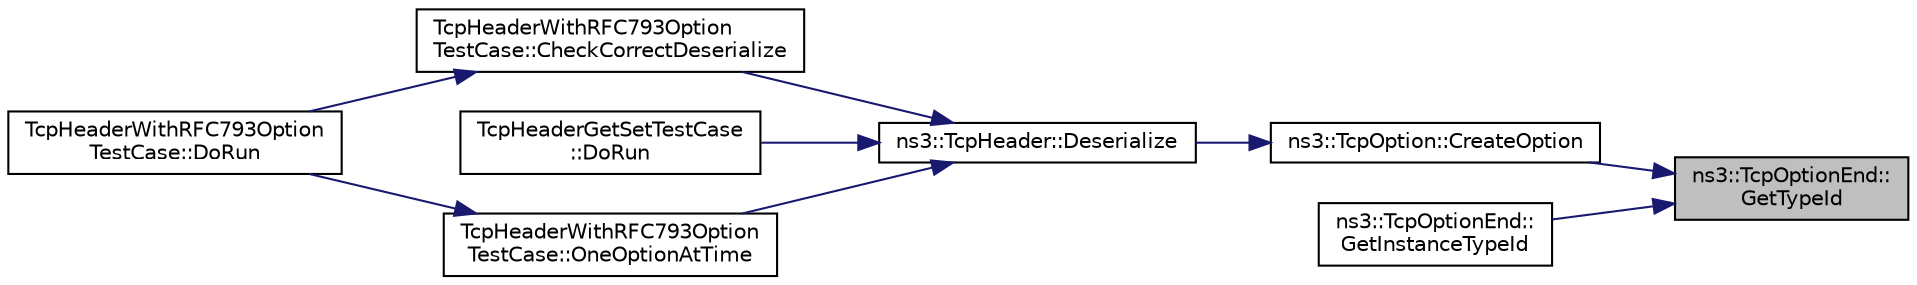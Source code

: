 digraph "ns3::TcpOptionEnd::GetTypeId"
{
 // LATEX_PDF_SIZE
  edge [fontname="Helvetica",fontsize="10",labelfontname="Helvetica",labelfontsize="10"];
  node [fontname="Helvetica",fontsize="10",shape=record];
  rankdir="RL";
  Node1 [label="ns3::TcpOptionEnd::\lGetTypeId",height=0.2,width=0.4,color="black", fillcolor="grey75", style="filled", fontcolor="black",tooltip="Get the type ID."];
  Node1 -> Node2 [dir="back",color="midnightblue",fontsize="10",style="solid",fontname="Helvetica"];
  Node2 [label="ns3::TcpOption::CreateOption",height=0.2,width=0.4,color="black", fillcolor="white", style="filled",URL="$classns3_1_1_tcp_option.html#a342764c94f23eae9c093534312f7a5d4",tooltip="Creates an option."];
  Node2 -> Node3 [dir="back",color="midnightblue",fontsize="10",style="solid",fontname="Helvetica"];
  Node3 [label="ns3::TcpHeader::Deserialize",height=0.2,width=0.4,color="black", fillcolor="white", style="filled",URL="$classns3_1_1_tcp_header.html#ac9ebbec6f00c4d7d040c1d68dbe8c793",tooltip=" "];
  Node3 -> Node4 [dir="back",color="midnightblue",fontsize="10",style="solid",fontname="Helvetica"];
  Node4 [label="TcpHeaderWithRFC793Option\lTestCase::CheckCorrectDeserialize",height=0.2,width=0.4,color="black", fillcolor="white", style="filled",URL="$class_tcp_header_with_r_f_c793_option_test_case.html#ad8478f3d6d33caa92f933389f8d8419b",tooltip="Check the correct header deserialization."];
  Node4 -> Node5 [dir="back",color="midnightblue",fontsize="10",style="solid",fontname="Helvetica"];
  Node5 [label="TcpHeaderWithRFC793Option\lTestCase::DoRun",height=0.2,width=0.4,color="black", fillcolor="white", style="filled",URL="$class_tcp_header_with_r_f_c793_option_test_case.html#a52dc5f29802269d2d160f897a7933406",tooltip="Implementation to actually run this TestCase."];
  Node3 -> Node6 [dir="back",color="midnightblue",fontsize="10",style="solid",fontname="Helvetica"];
  Node6 [label="TcpHeaderGetSetTestCase\l::DoRun",height=0.2,width=0.4,color="black", fillcolor="white", style="filled",URL="$class_tcp_header_get_set_test_case.html#ae5c6a3e802b8648d197d5a22509acf49",tooltip="Implementation to actually run this TestCase."];
  Node3 -> Node7 [dir="back",color="midnightblue",fontsize="10",style="solid",fontname="Helvetica"];
  Node7 [label="TcpHeaderWithRFC793Option\lTestCase::OneOptionAtTime",height=0.2,width=0.4,color="black", fillcolor="white", style="filled",URL="$class_tcp_header_with_r_f_c793_option_test_case.html#a4f736353f198886b49418a84756e48de",tooltip="Check an header with only one kind of option."];
  Node7 -> Node5 [dir="back",color="midnightblue",fontsize="10",style="solid",fontname="Helvetica"];
  Node1 -> Node8 [dir="back",color="midnightblue",fontsize="10",style="solid",fontname="Helvetica"];
  Node8 [label="ns3::TcpOptionEnd::\lGetInstanceTypeId",height=0.2,width=0.4,color="black", fillcolor="white", style="filled",URL="$classns3_1_1_tcp_option_end.html#adfb1c16fb8e5e7733adcd2b807927985",tooltip="Get the most derived TypeId for this Object."];
}
